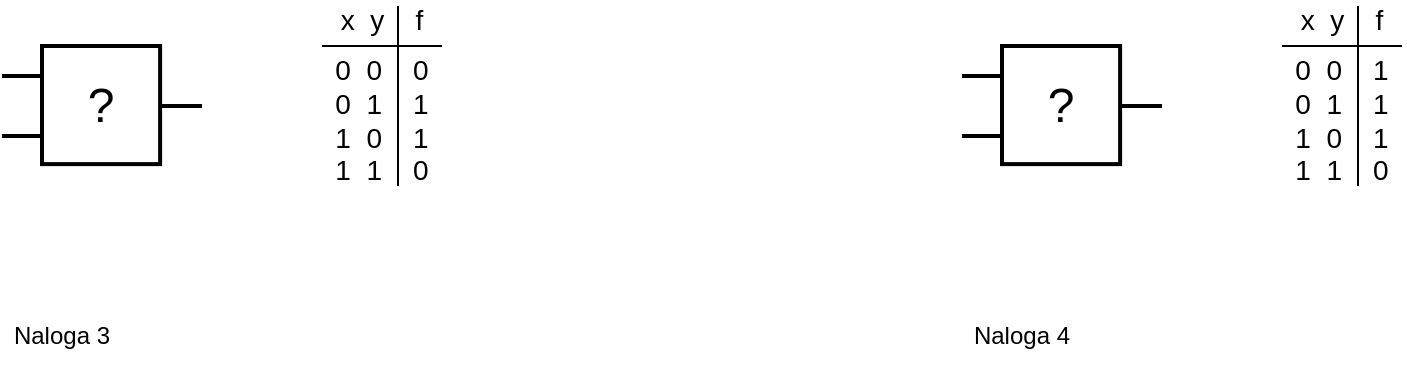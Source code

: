 <mxfile version="21.2.2" type="device">
  <diagram name="Page-1" id="2SHKWHSU0u8lpdqR3UIn">
    <mxGraphModel dx="1036" dy="509" grid="1" gridSize="10" guides="1" tooltips="1" connect="1" arrows="1" fold="1" page="1" pageScale="1" pageWidth="3936" pageHeight="2955" math="0" shadow="0">
      <root>
        <mxCell id="0" />
        <mxCell id="1" parent="0" />
        <mxCell id="QCHUP1mzNeuPXzUIXRQx-19" value="Naloga 3" style="text;html=1;strokeColor=none;fillColor=none;align=center;verticalAlign=middle;whiteSpace=wrap;rounded=0;" vertex="1" parent="1">
          <mxGeometry x="120" y="370" width="60" height="30" as="geometry" />
        </mxCell>
        <mxCell id="QCHUP1mzNeuPXzUIXRQx-20" value="Naloga 4" style="text;html=1;strokeColor=none;fillColor=none;align=center;verticalAlign=middle;whiteSpace=wrap;rounded=0;" vertex="1" parent="1">
          <mxGeometry x="600" y="370" width="60" height="30" as="geometry" />
        </mxCell>
        <mxCell id="QCHUP1mzNeuPXzUIXRQx-21" value="" style="group" vertex="1" connectable="0" parent="1">
          <mxGeometry x="600" y="217" width="220" height="95" as="geometry" />
        </mxCell>
        <mxCell id="QCHUP1mzNeuPXzUIXRQx-10" value="" style="group" vertex="1" connectable="0" parent="QCHUP1mzNeuPXzUIXRQx-21">
          <mxGeometry y="23" width="100" height="59.06" as="geometry" />
        </mxCell>
        <mxCell id="QCHUP1mzNeuPXzUIXRQx-11" value="&lt;font style=&quot;font-size: 24px;&quot;&gt;?&lt;/font&gt;" style="whiteSpace=wrap;html=1;aspect=fixed;strokeWidth=2;" vertex="1" parent="QCHUP1mzNeuPXzUIXRQx-10">
          <mxGeometry x="20.0" width="59.055" height="59.06" as="geometry" />
        </mxCell>
        <mxCell id="QCHUP1mzNeuPXzUIXRQx-12" value="" style="endArrow=none;html=1;rounded=0;strokeWidth=2;" edge="1" parent="QCHUP1mzNeuPXzUIXRQx-10">
          <mxGeometry width="50" height="50" relative="1" as="geometry">
            <mxPoint x="80" y="30" as="sourcePoint" />
            <mxPoint x="100" y="30" as="targetPoint" />
          </mxGeometry>
        </mxCell>
        <mxCell id="QCHUP1mzNeuPXzUIXRQx-13" value="" style="endArrow=none;html=1;rounded=0;strokeWidth=2;" edge="1" parent="QCHUP1mzNeuPXzUIXRQx-10">
          <mxGeometry width="50" height="50" relative="1" as="geometry">
            <mxPoint y="15" as="sourcePoint" />
            <mxPoint x="20" y="15" as="targetPoint" />
          </mxGeometry>
        </mxCell>
        <mxCell id="QCHUP1mzNeuPXzUIXRQx-14" value="" style="endArrow=none;html=1;rounded=0;strokeWidth=2;" edge="1" parent="QCHUP1mzNeuPXzUIXRQx-10">
          <mxGeometry width="50" height="50" relative="1" as="geometry">
            <mxPoint y="45" as="sourcePoint" />
            <mxPoint x="20" y="45" as="targetPoint" />
          </mxGeometry>
        </mxCell>
        <mxCell id="QCHUP1mzNeuPXzUIXRQx-15" value="&lt;font style=&quot;font-size: 14px;&quot;&gt;0&amp;nbsp; 0&amp;nbsp; &amp;nbsp; 1&lt;br&gt;0&amp;nbsp; 1&amp;nbsp; &amp;nbsp; 1&lt;br&gt;1&amp;nbsp; 0&amp;nbsp; &amp;nbsp; 1&lt;br&gt;1&amp;nbsp; 1&amp;nbsp; &amp;nbsp; 0&lt;br&gt;&lt;/font&gt;" style="text;html=1;strokeColor=none;fillColor=none;align=center;verticalAlign=middle;whiteSpace=wrap;rounded=0;" vertex="1" parent="QCHUP1mzNeuPXzUIXRQx-21">
          <mxGeometry x="160" y="25" width="60" height="70" as="geometry" />
        </mxCell>
        <mxCell id="QCHUP1mzNeuPXzUIXRQx-16" value="&lt;font style=&quot;font-size: 14px;&quot;&gt;x&amp;nbsp; y&amp;nbsp; &amp;nbsp; f&lt;/font&gt;" style="text;html=1;strokeColor=none;fillColor=none;align=center;verticalAlign=middle;whiteSpace=wrap;rounded=0;" vertex="1" parent="QCHUP1mzNeuPXzUIXRQx-21">
          <mxGeometry x="160" width="60" height="20" as="geometry" />
        </mxCell>
        <mxCell id="QCHUP1mzNeuPXzUIXRQx-17" value="" style="endArrow=none;html=1;rounded=0;" edge="1" parent="QCHUP1mzNeuPXzUIXRQx-21">
          <mxGeometry width="50" height="50" relative="1" as="geometry">
            <mxPoint x="160" y="23" as="sourcePoint" />
            <mxPoint x="220" y="23" as="targetPoint" />
          </mxGeometry>
        </mxCell>
        <mxCell id="QCHUP1mzNeuPXzUIXRQx-18" value="" style="endArrow=none;html=1;rounded=0;" edge="1" parent="QCHUP1mzNeuPXzUIXRQx-21">
          <mxGeometry width="50" height="50" relative="1" as="geometry">
            <mxPoint x="198" y="93" as="sourcePoint" />
            <mxPoint x="198" y="3" as="targetPoint" />
          </mxGeometry>
        </mxCell>
        <mxCell id="QCHUP1mzNeuPXzUIXRQx-22" value="" style="group" vertex="1" connectable="0" parent="1">
          <mxGeometry x="120" y="217" width="220" height="95" as="geometry" />
        </mxCell>
        <mxCell id="QCHUP1mzNeuPXzUIXRQx-5" value="" style="group" vertex="1" connectable="0" parent="QCHUP1mzNeuPXzUIXRQx-22">
          <mxGeometry y="23" width="100" height="59.06" as="geometry" />
        </mxCell>
        <mxCell id="QCHUP1mzNeuPXzUIXRQx-1" value="&lt;font style=&quot;font-size: 24px;&quot;&gt;?&lt;/font&gt;" style="whiteSpace=wrap;html=1;aspect=fixed;strokeWidth=2;" vertex="1" parent="QCHUP1mzNeuPXzUIXRQx-5">
          <mxGeometry x="20.0" width="59.055" height="59.06" as="geometry" />
        </mxCell>
        <mxCell id="QCHUP1mzNeuPXzUIXRQx-2" value="" style="endArrow=none;html=1;rounded=0;strokeWidth=2;" edge="1" parent="QCHUP1mzNeuPXzUIXRQx-5">
          <mxGeometry width="50" height="50" relative="1" as="geometry">
            <mxPoint x="80" y="30" as="sourcePoint" />
            <mxPoint x="100" y="30" as="targetPoint" />
          </mxGeometry>
        </mxCell>
        <mxCell id="QCHUP1mzNeuPXzUIXRQx-3" value="" style="endArrow=none;html=1;rounded=0;strokeWidth=2;" edge="1" parent="QCHUP1mzNeuPXzUIXRQx-5">
          <mxGeometry width="50" height="50" relative="1" as="geometry">
            <mxPoint y="15" as="sourcePoint" />
            <mxPoint x="20" y="15" as="targetPoint" />
          </mxGeometry>
        </mxCell>
        <mxCell id="QCHUP1mzNeuPXzUIXRQx-4" value="" style="endArrow=none;html=1;rounded=0;strokeWidth=2;" edge="1" parent="QCHUP1mzNeuPXzUIXRQx-5">
          <mxGeometry width="50" height="50" relative="1" as="geometry">
            <mxPoint y="45" as="sourcePoint" />
            <mxPoint x="20" y="45" as="targetPoint" />
          </mxGeometry>
        </mxCell>
        <mxCell id="QCHUP1mzNeuPXzUIXRQx-6" value="&lt;font style=&quot;font-size: 14px;&quot;&gt;0&amp;nbsp; 0&amp;nbsp; &amp;nbsp; 0&lt;br&gt;0&amp;nbsp; 1&amp;nbsp; &amp;nbsp; 1&lt;br&gt;1&amp;nbsp; 0&amp;nbsp; &amp;nbsp; 1&lt;br&gt;1&amp;nbsp; 1&amp;nbsp; &amp;nbsp; 0&lt;br&gt;&lt;/font&gt;" style="text;html=1;strokeColor=none;fillColor=none;align=center;verticalAlign=middle;whiteSpace=wrap;rounded=0;" vertex="1" parent="QCHUP1mzNeuPXzUIXRQx-22">
          <mxGeometry x="160" y="25" width="60" height="70" as="geometry" />
        </mxCell>
        <mxCell id="QCHUP1mzNeuPXzUIXRQx-7" value="&lt;font style=&quot;font-size: 14px;&quot;&gt;x&amp;nbsp; y&amp;nbsp; &amp;nbsp; f&lt;/font&gt;" style="text;html=1;strokeColor=none;fillColor=none;align=center;verticalAlign=middle;whiteSpace=wrap;rounded=0;" vertex="1" parent="QCHUP1mzNeuPXzUIXRQx-22">
          <mxGeometry x="160" width="60" height="20" as="geometry" />
        </mxCell>
        <mxCell id="QCHUP1mzNeuPXzUIXRQx-8" value="" style="endArrow=none;html=1;rounded=0;" edge="1" parent="QCHUP1mzNeuPXzUIXRQx-22">
          <mxGeometry width="50" height="50" relative="1" as="geometry">
            <mxPoint x="160" y="23" as="sourcePoint" />
            <mxPoint x="220" y="23" as="targetPoint" />
          </mxGeometry>
        </mxCell>
        <mxCell id="QCHUP1mzNeuPXzUIXRQx-9" value="" style="endArrow=none;html=1;rounded=0;" edge="1" parent="QCHUP1mzNeuPXzUIXRQx-22">
          <mxGeometry width="50" height="50" relative="1" as="geometry">
            <mxPoint x="198" y="93" as="sourcePoint" />
            <mxPoint x="198" y="3" as="targetPoint" />
          </mxGeometry>
        </mxCell>
      </root>
    </mxGraphModel>
  </diagram>
</mxfile>
